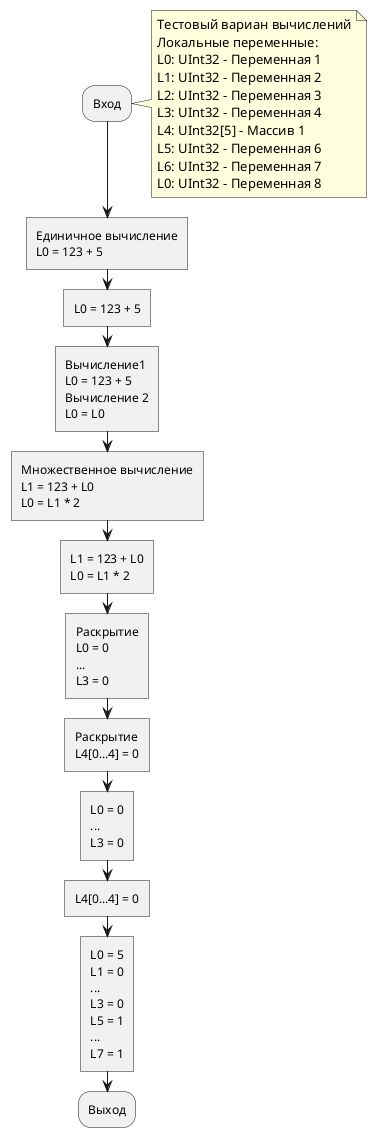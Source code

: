 @startuml

!function $comment()
!return ""
!endfunction
:Вход;
note right
Тестовый вариан вычислений
Локальные переменные:
L0: UInt32 - Переменная 1
L1: UInt32 - Переменная 2
L2: UInt32 - Переменная 3
L3: UInt32 - Переменная 4
L4: UInt32[5] - Массив 1
L5: UInt32 - Переменная 6
L6: UInt32 - Переменная 7
L0: UInt32 - Переменная 8
end note

:Единичное вычисление\nL0 = 123 + 5]
:L0 = 123 + 5]

:Вычисление1\nL0 = 123 + 5\n$comment()Вычисление 2\nL0 = L0]


:Множественное вычисление\nL1 = 123 + L0\nL0 = L1 * 2]
:L1 = 123 + L0\nL0 = L1 * 2]

:Раскрытие\nL0 = 0\n...\nL3 = 0]
:Раскрытие\nL4[0...4] = 0]

:L0 = 0\n...\nL3 = 0]
:L4[0...4] = 0]

:L0 = 5\nL1 = 0\n...\nL3 = 0\nL5 = 1\n...\nL7 = 1]

:Выход;
@enduml